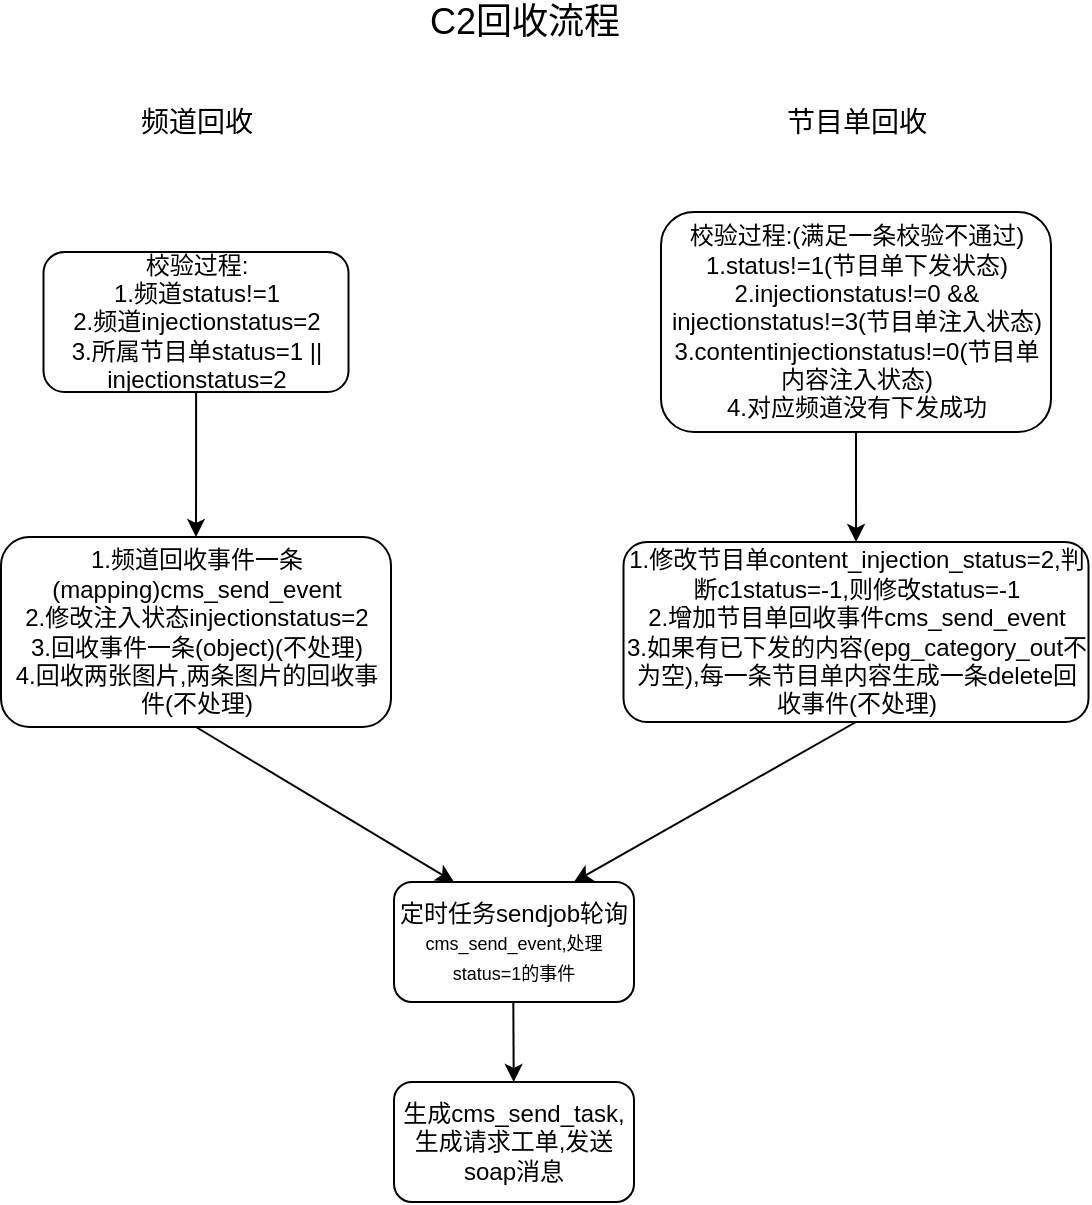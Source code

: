 <mxfile version="14.1.8" type="github">
  <diagram id="bPBITdGlTn3eEg4ikFba" name="Page-1">
    <mxGraphModel dx="785" dy="518" grid="1" gridSize="10" guides="1" tooltips="1" connect="1" arrows="1" fold="1" page="1" pageScale="1" pageWidth="827" pageHeight="1169" math="0" shadow="0">
      <root>
        <mxCell id="0" />
        <mxCell id="1" parent="0" />
        <mxCell id="IIUlaohH5nh3aptBXBQB-1" value="&lt;font style=&quot;font-size: 18px&quot;&gt;C2回收流程&lt;/font&gt;" style="text;html=1;align=center;verticalAlign=middle;resizable=0;points=[];autosize=1;" vertex="1" parent="1">
          <mxGeometry x="324" y="120" width="110" height="20" as="geometry" />
        </mxCell>
        <mxCell id="IIUlaohH5nh3aptBXBQB-2" value="&lt;font style=&quot;font-size: 14px&quot;&gt;频道回收&lt;/font&gt;" style="text;html=1;align=center;verticalAlign=middle;resizable=0;points=[];autosize=1;" vertex="1" parent="1">
          <mxGeometry x="180" y="170" width="70" height="20" as="geometry" />
        </mxCell>
        <mxCell id="IIUlaohH5nh3aptBXBQB-14" value="" style="edgeStyle=orthogonalEdgeStyle;rounded=0;orthogonalLoop=1;jettySize=auto;html=1;" edge="1" parent="1" source="IIUlaohH5nh3aptBXBQB-3" target="IIUlaohH5nh3aptBXBQB-13">
          <mxGeometry relative="1" as="geometry" />
        </mxCell>
        <mxCell id="IIUlaohH5nh3aptBXBQB-3" value="校验过程:&lt;br&gt;1.频道status!=1&lt;br&gt;2.频道injectionstatus=2&lt;br&gt;3.所属节目单status=1 || injectionstatus=2" style="rounded=1;whiteSpace=wrap;html=1;" vertex="1" parent="1">
          <mxGeometry x="138.75" y="245" width="152.5" height="70" as="geometry" />
        </mxCell>
        <mxCell id="IIUlaohH5nh3aptBXBQB-4" value="&lt;font style=&quot;font-size: 14px&quot;&gt;节目单回收&lt;/font&gt;" style="text;html=1;align=center;verticalAlign=middle;resizable=0;points=[];autosize=1;" vertex="1" parent="1">
          <mxGeometry x="500" y="170" width="90" height="20" as="geometry" />
        </mxCell>
        <mxCell id="IIUlaohH5nh3aptBXBQB-7" value="" style="edgeStyle=orthogonalEdgeStyle;rounded=0;orthogonalLoop=1;jettySize=auto;html=1;" edge="1" parent="1" source="IIUlaohH5nh3aptBXBQB-5" target="IIUlaohH5nh3aptBXBQB-6">
          <mxGeometry relative="1" as="geometry" />
        </mxCell>
        <mxCell id="IIUlaohH5nh3aptBXBQB-5" value="校验过程:(满足一条校验不通过)&lt;br&gt;1.status!=1(节目单下发状态)&lt;br&gt;2.injectionstatus!=0 &amp;amp;&amp;amp; injectionstatus!=3(节目单注入状态)&lt;br&gt;3.contentinjectionstatus!=0(节目单内容注入状态)&lt;br&gt;4.对应频道没有下发成功" style="rounded=1;whiteSpace=wrap;html=1;" vertex="1" parent="1">
          <mxGeometry x="447.5" y="225" width="195" height="110" as="geometry" />
        </mxCell>
        <mxCell id="IIUlaohH5nh3aptBXBQB-6" value="1.修改节目单content_injection_status=2,判断c1status=-1,则修改status=-1&lt;br&gt;2.增加节目单回收事件cms_send_event&lt;br&gt;3.如果有已下发的内容(epg_category_out不为空),每一条节目单内容生成一条delete回收事件(不处理)" style="whiteSpace=wrap;html=1;rounded=1;arcSize=13;" vertex="1" parent="1">
          <mxGeometry x="428.75" y="390" width="232.5" height="90" as="geometry" />
        </mxCell>
        <mxCell id="IIUlaohH5nh3aptBXBQB-8" value="定时任务sendjob轮询&lt;span style=&quot;font-size: 9px&quot;&gt;cms_send_event,处理status=1的事件&lt;/span&gt;" style="rounded=1;whiteSpace=wrap;html=1;" vertex="1" parent="1">
          <mxGeometry x="314.0" y="560" width="120" height="60" as="geometry" />
        </mxCell>
        <mxCell id="IIUlaohH5nh3aptBXBQB-9" value="" style="endArrow=classic;html=1;" edge="1" parent="1" target="IIUlaohH5nh3aptBXBQB-10">
          <mxGeometry width="50" height="50" relative="1" as="geometry">
            <mxPoint x="373.66" y="620" as="sourcePoint" />
            <mxPoint x="373.66" y="660" as="targetPoint" />
          </mxGeometry>
        </mxCell>
        <mxCell id="IIUlaohH5nh3aptBXBQB-10" value="生成cms_send_task,生成请求工单,发送soap消息" style="rounded=1;whiteSpace=wrap;html=1;" vertex="1" parent="1">
          <mxGeometry x="314.0" y="660" width="120" height="60" as="geometry" />
        </mxCell>
        <mxCell id="IIUlaohH5nh3aptBXBQB-13" value="1.频道回收事件一条(mapping)cms_send_event&lt;br&gt;2.修改注入状态injectionstatus=2&lt;br&gt;3.回收事件一条(object)(不处理)&lt;br&gt;4.回收两张图片,两条图片的回收事件(不处理)" style="whiteSpace=wrap;html=1;rounded=1;" vertex="1" parent="1">
          <mxGeometry x="117.5" y="387.5" width="195" height="95" as="geometry" />
        </mxCell>
        <mxCell id="IIUlaohH5nh3aptBXBQB-16" value="" style="endArrow=classic;html=1;entryX=0.75;entryY=0;entryDx=0;entryDy=0;exitX=0.5;exitY=1;exitDx=0;exitDy=0;" edge="1" parent="1" source="IIUlaohH5nh3aptBXBQB-6" target="IIUlaohH5nh3aptBXBQB-8">
          <mxGeometry width="50" height="50" relative="1" as="geometry">
            <mxPoint x="390" y="570" as="sourcePoint" />
            <mxPoint x="440" y="520" as="targetPoint" />
          </mxGeometry>
        </mxCell>
        <mxCell id="IIUlaohH5nh3aptBXBQB-17" value="" style="endArrow=classic;html=1;entryX=0.25;entryY=0;entryDx=0;entryDy=0;exitX=0.5;exitY=1;exitDx=0;exitDy=0;" edge="1" parent="1" source="IIUlaohH5nh3aptBXBQB-13" target="IIUlaohH5nh3aptBXBQB-8">
          <mxGeometry width="50" height="50" relative="1" as="geometry">
            <mxPoint x="555" y="490" as="sourcePoint" />
            <mxPoint x="419.0" y="620" as="targetPoint" />
          </mxGeometry>
        </mxCell>
      </root>
    </mxGraphModel>
  </diagram>
</mxfile>
